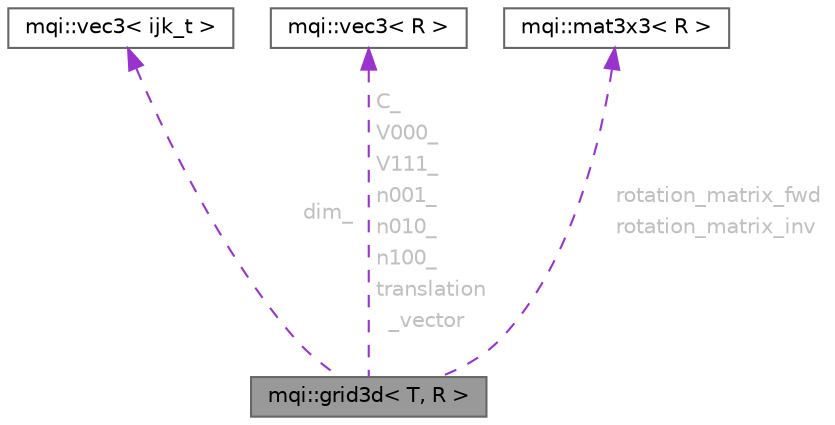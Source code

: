 digraph "mqi::grid3d&lt; T, R &gt;"
{
 // LATEX_PDF_SIZE
  bgcolor="transparent";
  edge [fontname=Helvetica,fontsize=10,labelfontname=Helvetica,labelfontsize=10];
  node [fontname=Helvetica,fontsize=10,shape=box,height=0.2,width=0.4];
  Node1 [id="Node000001",label="mqi::grid3d\< T, R \>",height=0.2,width=0.4,color="gray40", fillcolor="grey60", style="filled", fontcolor="black",tooltip="A template class for a 3D rectilinear grid."];
  Node2 -> Node1 [id="edge1_Node000001_Node000002",dir="back",color="darkorchid3",style="dashed",tooltip=" ",label=<<TABLE CELLBORDER="0" BORDER="0"><TR><TD VALIGN="top" ALIGN="LEFT" CELLPADDING="1" CELLSPACING="0">dim_</TD></TR>
</TABLE>> ,fontcolor="grey" ];
  Node2 [id="Node000002",label="mqi::vec3\< ijk_t \>",height=0.2,width=0.4,color="gray40", fillcolor="white", style="filled",URL="$classmqi_1_1vec3.html",tooltip=" "];
  Node3 -> Node1 [id="edge2_Node000001_Node000003",dir="back",color="darkorchid3",style="dashed",tooltip=" ",label=<<TABLE CELLBORDER="0" BORDER="0"><TR><TD VALIGN="top" ALIGN="LEFT" CELLPADDING="1" CELLSPACING="0">C_</TD></TR>
<TR><TD VALIGN="top" ALIGN="LEFT" CELLPADDING="1" CELLSPACING="0">V000_</TD></TR>
<TR><TD VALIGN="top" ALIGN="LEFT" CELLPADDING="1" CELLSPACING="0">V111_</TD></TR>
<TR><TD VALIGN="top" ALIGN="LEFT" CELLPADDING="1" CELLSPACING="0">n001_</TD></TR>
<TR><TD VALIGN="top" ALIGN="LEFT" CELLPADDING="1" CELLSPACING="0">n010_</TD></TR>
<TR><TD VALIGN="top" ALIGN="LEFT" CELLPADDING="1" CELLSPACING="0">n100_</TD></TR>
<TR><TD VALIGN="top" ALIGN="LEFT" CELLPADDING="1" CELLSPACING="0">translation</TD></TR>
<TR><TD VALIGN="top" ALIGN="LEFT" CELLPADDING="1" CELLSPACING="0">&nbsp;&nbsp;_vector</TD></TR>
</TABLE>> ,fontcolor="grey" ];
  Node3 [id="Node000003",label="mqi::vec3\< R \>",height=0.2,width=0.4,color="gray40", fillcolor="white", style="filled",URL="$classmqi_1_1vec3.html",tooltip=" "];
  Node4 -> Node1 [id="edge3_Node000001_Node000004",dir="back",color="darkorchid3",style="dashed",tooltip=" ",label=<<TABLE CELLBORDER="0" BORDER="0"><TR><TD VALIGN="top" ALIGN="LEFT" CELLPADDING="1" CELLSPACING="0">rotation_matrix_fwd</TD></TR>
<TR><TD VALIGN="top" ALIGN="LEFT" CELLPADDING="1" CELLSPACING="0">rotation_matrix_inv</TD></TR>
</TABLE>> ,fontcolor="grey" ];
  Node4 [id="Node000004",label="mqi::mat3x3\< R \>",height=0.2,width=0.4,color="gray40", fillcolor="white", style="filled",URL="$classmqi_1_1mat3x3.html",tooltip=" "];
}
